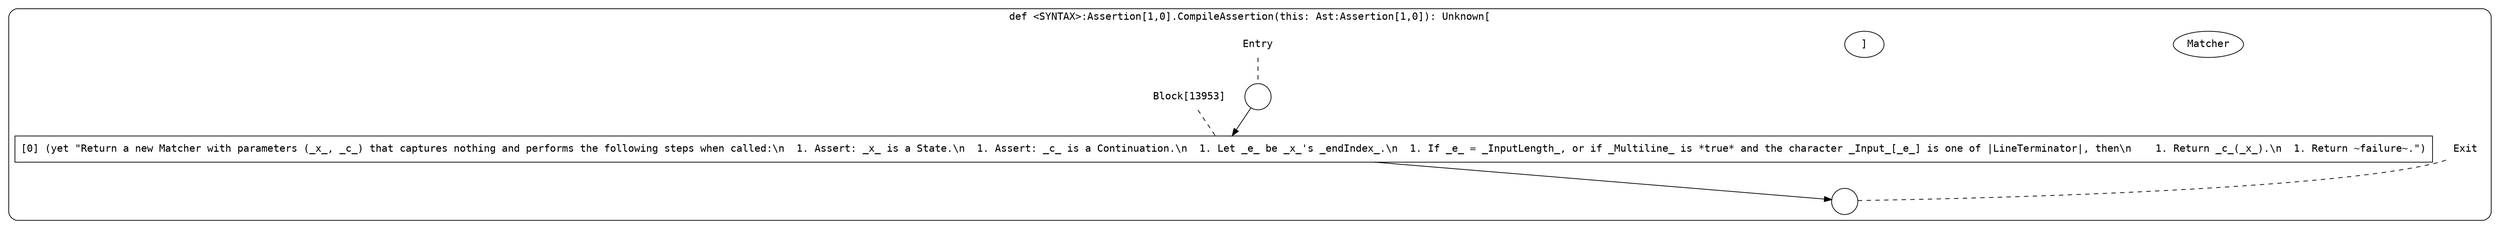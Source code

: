 digraph {
  graph [fontname = "Consolas"]
  node [fontname = "Consolas"]
  edge [fontname = "Consolas"]
  subgraph cluster2251 {
    label = "def <SYNTAX>:Assertion[1,0].CompileAssertion(this: Ast:Assertion[1,0]): Unknown["Matcher"]"
    style = rounded
    cluster2251_entry_name [shape=none, label=<<font color="black">Entry</font>>]
    cluster2251_entry_name -> cluster2251_entry [arrowhead=none, color="black", style=dashed]
    cluster2251_entry [shape=circle label=" " color="black" fillcolor="white" style=filled]
    cluster2251_entry -> node13953 [color="black"]
    cluster2251_exit_name [shape=none, label=<<font color="black">Exit</font>>]
    cluster2251_exit_name -> cluster2251_exit [arrowhead=none, color="black", style=dashed]
    cluster2251_exit [shape=circle label=" " color="black" fillcolor="white" style=filled]
    node13953_name [shape=none, label=<<font color="black">Block[13953]</font>>]
    node13953_name -> node13953 [arrowhead=none, color="black", style=dashed]
    node13953 [shape=box, label=<<font color="black">[0] (yet &quot;Return a new Matcher with parameters (_x_, _c_) that captures nothing and performs the following steps when called:\n  1. Assert: _x_ is a State.\n  1. Assert: _c_ is a Continuation.\n  1. Let _e_ be _x_'s _endIndex_.\n  1. If _e_ = _InputLength_, or if _Multiline_ is *true* and the character _Input_[_e_] is one of |LineTerminator|, then\n    1. Return _c_(_x_).\n  1. Return ~failure~.&quot;)<BR ALIGN="LEFT"/></font>> color="black" fillcolor="white", style=filled]
    node13953 -> cluster2251_exit [color="black"]
  }
}